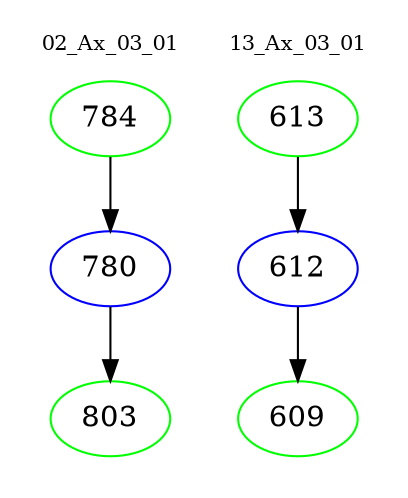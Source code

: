 digraph{
subgraph cluster_0 {
color = white
label = "02_Ax_03_01";
fontsize=10;
T0_784 [label="784", color="green"]
T0_784 -> T0_780 [color="black"]
T0_780 [label="780", color="blue"]
T0_780 -> T0_803 [color="black"]
T0_803 [label="803", color="green"]
}
subgraph cluster_1 {
color = white
label = "13_Ax_03_01";
fontsize=10;
T1_613 [label="613", color="green"]
T1_613 -> T1_612 [color="black"]
T1_612 [label="612", color="blue"]
T1_612 -> T1_609 [color="black"]
T1_609 [label="609", color="green"]
}
}
